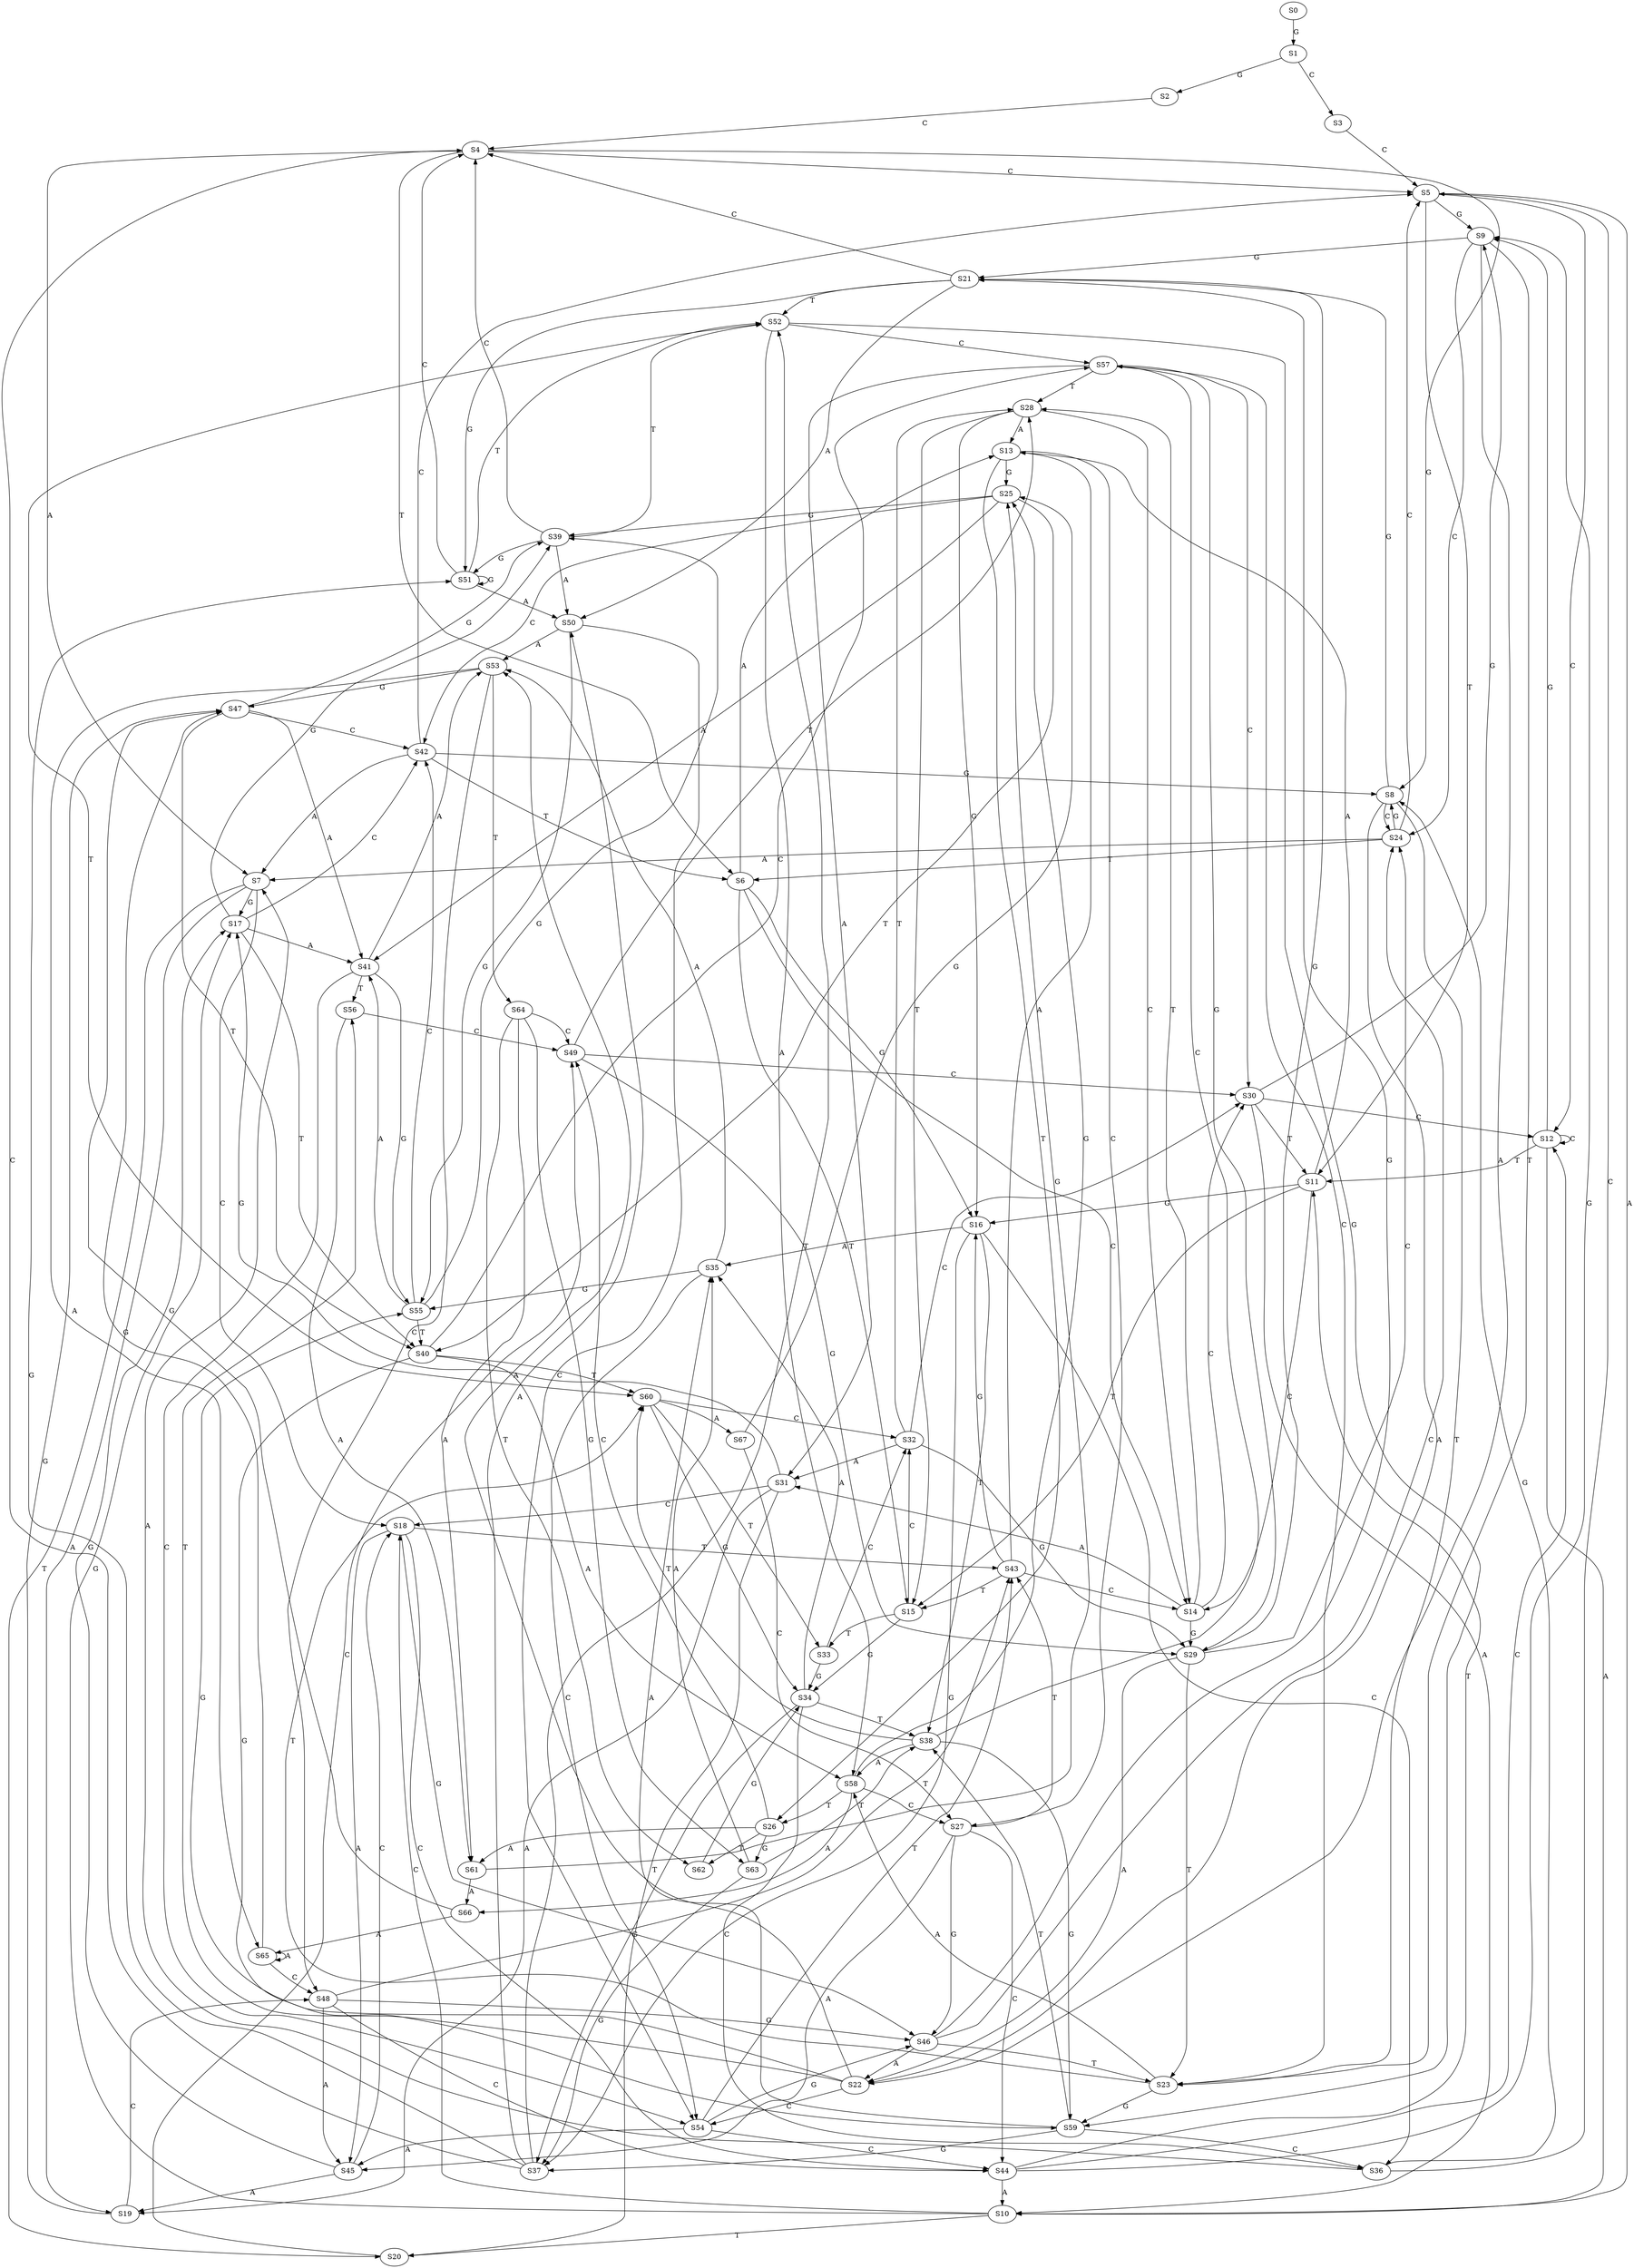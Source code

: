 strict digraph  {
	S0 -> S1 [ label = G ];
	S1 -> S2 [ label = G ];
	S1 -> S3 [ label = C ];
	S2 -> S4 [ label = C ];
	S3 -> S5 [ label = C ];
	S4 -> S6 [ label = T ];
	S4 -> S5 [ label = C ];
	S4 -> S7 [ label = A ];
	S4 -> S8 [ label = G ];
	S5 -> S9 [ label = G ];
	S5 -> S10 [ label = A ];
	S5 -> S11 [ label = T ];
	S5 -> S12 [ label = C ];
	S6 -> S13 [ label = A ];
	S6 -> S14 [ label = C ];
	S6 -> S15 [ label = T ];
	S6 -> S16 [ label = G ];
	S7 -> S17 [ label = G ];
	S7 -> S18 [ label = C ];
	S7 -> S19 [ label = A ];
	S7 -> S20 [ label = T ];
	S8 -> S21 [ label = G ];
	S8 -> S22 [ label = A ];
	S8 -> S23 [ label = T ];
	S8 -> S24 [ label = C ];
	S9 -> S22 [ label = A ];
	S9 -> S21 [ label = G ];
	S9 -> S23 [ label = T ];
	S9 -> S24 [ label = C ];
	S10 -> S17 [ label = G ];
	S10 -> S20 [ label = T ];
	S10 -> S18 [ label = C ];
	S11 -> S16 [ label = G ];
	S11 -> S14 [ label = C ];
	S11 -> S15 [ label = T ];
	S11 -> S13 [ label = A ];
	S12 -> S9 [ label = G ];
	S12 -> S12 [ label = C ];
	S12 -> S10 [ label = A ];
	S12 -> S11 [ label = T ];
	S13 -> S25 [ label = G ];
	S13 -> S26 [ label = T ];
	S13 -> S27 [ label = C ];
	S14 -> S28 [ label = T ];
	S14 -> S29 [ label = G ];
	S14 -> S30 [ label = C ];
	S14 -> S31 [ label = A ];
	S15 -> S32 [ label = C ];
	S15 -> S33 [ label = T ];
	S15 -> S34 [ label = G ];
	S16 -> S35 [ label = A ];
	S16 -> S36 [ label = C ];
	S16 -> S37 [ label = G ];
	S16 -> S38 [ label = T ];
	S17 -> S39 [ label = G ];
	S17 -> S40 [ label = T ];
	S17 -> S41 [ label = A ];
	S17 -> S42 [ label = C ];
	S18 -> S43 [ label = T ];
	S18 -> S44 [ label = C ];
	S18 -> S45 [ label = A ];
	S18 -> S46 [ label = G ];
	S19 -> S47 [ label = G ];
	S19 -> S48 [ label = C ];
	S20 -> S49 [ label = C ];
	S21 -> S50 [ label = A ];
	S21 -> S51 [ label = G ];
	S21 -> S4 [ label = C ];
	S21 -> S52 [ label = T ];
	S22 -> S53 [ label = A ];
	S22 -> S54 [ label = C ];
	S22 -> S55 [ label = G ];
	S22 -> S56 [ label = T ];
	S23 -> S57 [ label = C ];
	S23 -> S58 [ label = A ];
	S23 -> S59 [ label = G ];
	S23 -> S60 [ label = T ];
	S24 -> S8 [ label = G ];
	S24 -> S6 [ label = T ];
	S24 -> S5 [ label = C ];
	S24 -> S7 [ label = A ];
	S25 -> S40 [ label = T ];
	S25 -> S41 [ label = A ];
	S25 -> S42 [ label = C ];
	S25 -> S39 [ label = G ];
	S26 -> S49 [ label = C ];
	S26 -> S61 [ label = A ];
	S26 -> S62 [ label = T ];
	S26 -> S63 [ label = G ];
	S27 -> S46 [ label = G ];
	S27 -> S43 [ label = T ];
	S27 -> S44 [ label = C ];
	S27 -> S45 [ label = A ];
	S28 -> S16 [ label = G ];
	S28 -> S14 [ label = C ];
	S28 -> S13 [ label = A ];
	S28 -> S15 [ label = T ];
	S29 -> S21 [ label = G ];
	S29 -> S23 [ label = T ];
	S29 -> S24 [ label = C ];
	S29 -> S22 [ label = A ];
	S30 -> S12 [ label = C ];
	S30 -> S10 [ label = A ];
	S30 -> S11 [ label = T ];
	S30 -> S9 [ label = G ];
	S31 -> S20 [ label = T ];
	S31 -> S18 [ label = C ];
	S31 -> S19 [ label = A ];
	S31 -> S17 [ label = G ];
	S32 -> S31 [ label = A ];
	S32 -> S30 [ label = C ];
	S32 -> S29 [ label = G ];
	S32 -> S28 [ label = T ];
	S33 -> S34 [ label = G ];
	S33 -> S32 [ label = C ];
	S34 -> S37 [ label = G ];
	S34 -> S36 [ label = C ];
	S34 -> S38 [ label = T ];
	S34 -> S35 [ label = A ];
	S35 -> S55 [ label = G ];
	S35 -> S54 [ label = C ];
	S35 -> S53 [ label = A ];
	S36 -> S5 [ label = C ];
	S36 -> S8 [ label = G ];
	S36 -> S7 [ label = A ];
	S37 -> S51 [ label = G ];
	S37 -> S4 [ label = C ];
	S37 -> S50 [ label = A ];
	S37 -> S52 [ label = T ];
	S38 -> S57 [ label = C ];
	S38 -> S60 [ label = T ];
	S38 -> S59 [ label = G ];
	S38 -> S58 [ label = A ];
	S39 -> S50 [ label = A ];
	S39 -> S51 [ label = G ];
	S39 -> S52 [ label = T ];
	S39 -> S4 [ label = C ];
	S40 -> S58 [ label = A ];
	S40 -> S57 [ label = C ];
	S40 -> S59 [ label = G ];
	S40 -> S60 [ label = T ];
	S41 -> S53 [ label = A ];
	S41 -> S54 [ label = C ];
	S41 -> S56 [ label = T ];
	S41 -> S55 [ label = G ];
	S42 -> S5 [ label = C ];
	S42 -> S7 [ label = A ];
	S42 -> S8 [ label = G ];
	S42 -> S6 [ label = T ];
	S43 -> S13 [ label = A ];
	S43 -> S14 [ label = C ];
	S43 -> S15 [ label = T ];
	S43 -> S16 [ label = G ];
	S44 -> S12 [ label = C ];
	S44 -> S10 [ label = A ];
	S44 -> S11 [ label = T ];
	S44 -> S9 [ label = G ];
	S45 -> S17 [ label = G ];
	S45 -> S18 [ label = C ];
	S45 -> S19 [ label = A ];
	S46 -> S21 [ label = G ];
	S46 -> S22 [ label = A ];
	S46 -> S23 [ label = T ];
	S46 -> S24 [ label = C ];
	S47 -> S40 [ label = T ];
	S47 -> S41 [ label = A ];
	S47 -> S42 [ label = C ];
	S47 -> S39 [ label = G ];
	S48 -> S45 [ label = A ];
	S48 -> S44 [ label = C ];
	S48 -> S46 [ label = G ];
	S48 -> S43 [ label = T ];
	S49 -> S30 [ label = C ];
	S49 -> S29 [ label = G ];
	S49 -> S28 [ label = T ];
	S50 -> S53 [ label = A ];
	S50 -> S55 [ label = G ];
	S50 -> S54 [ label = C ];
	S51 -> S52 [ label = T ];
	S51 -> S4 [ label = C ];
	S51 -> S51 [ label = G ];
	S51 -> S50 [ label = A ];
	S52 -> S58 [ label = A ];
	S52 -> S57 [ label = C ];
	S52 -> S59 [ label = G ];
	S52 -> S60 [ label = T ];
	S53 -> S64 [ label = T ];
	S53 -> S48 [ label = C ];
	S53 -> S65 [ label = A ];
	S53 -> S47 [ label = G ];
	S54 -> S43 [ label = T ];
	S54 -> S46 [ label = G ];
	S54 -> S44 [ label = C ];
	S54 -> S45 [ label = A ];
	S55 -> S40 [ label = T ];
	S55 -> S39 [ label = G ];
	S55 -> S41 [ label = A ];
	S55 -> S42 [ label = C ];
	S56 -> S61 [ label = A ];
	S56 -> S49 [ label = C ];
	S57 -> S28 [ label = T ];
	S57 -> S29 [ label = G ];
	S57 -> S31 [ label = A ];
	S57 -> S30 [ label = C ];
	S58 -> S26 [ label = T ];
	S58 -> S25 [ label = G ];
	S58 -> S66 [ label = A ];
	S58 -> S27 [ label = C ];
	S59 -> S38 [ label = T ];
	S59 -> S37 [ label = G ];
	S59 -> S35 [ label = A ];
	S59 -> S36 [ label = C ];
	S60 -> S32 [ label = C ];
	S60 -> S34 [ label = G ];
	S60 -> S67 [ label = A ];
	S60 -> S33 [ label = T ];
	S61 -> S25 [ label = G ];
	S61 -> S66 [ label = A ];
	S62 -> S34 [ label = G ];
	S63 -> S37 [ label = G ];
	S63 -> S35 [ label = A ];
	S63 -> S38 [ label = T ];
	S64 -> S61 [ label = A ];
	S64 -> S49 [ label = C ];
	S64 -> S63 [ label = G ];
	S64 -> S62 [ label = T ];
	S65 -> S47 [ label = G ];
	S65 -> S48 [ label = C ];
	S65 -> S65 [ label = A ];
	S66 -> S47 [ label = G ];
	S66 -> S65 [ label = A ];
	S67 -> S27 [ label = C ];
	S67 -> S25 [ label = G ];
}
